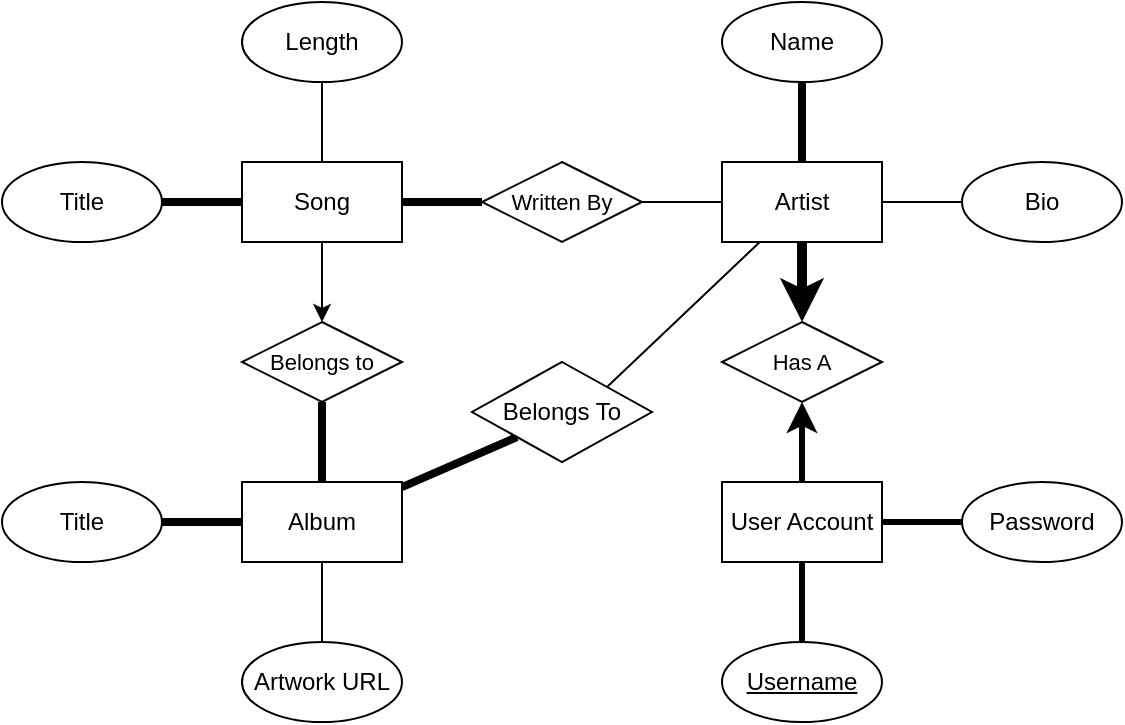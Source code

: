 <mxfile>
    <diagram id="92PUE27hI0z82dehjiVi" name="Page-1">
        <mxGraphModel dx="922" dy="-487" grid="1" gridSize="10" guides="1" tooltips="1" connect="1" arrows="1" fold="1" page="1" pageScale="1" pageWidth="850" pageHeight="1100" math="0" shadow="0">
            <root>
                <mxCell id="0"/>
                <mxCell id="1" parent="0"/>
                <mxCell id="126" value="Song" style="rounded=0;whiteSpace=wrap;html=1;" parent="1" vertex="1">
                    <mxGeometry x="280" y="1320" width="80" height="40" as="geometry"/>
                </mxCell>
                <mxCell id="127" style="edgeStyle=orthogonalEdgeStyle;rounded=0;orthogonalLoop=1;jettySize=auto;html=1;exitX=1;exitY=0.5;exitDx=0;exitDy=0;entryX=0;entryY=0.5;entryDx=0;entryDy=0;endArrow=none;endFill=0;strokeWidth=4;" parent="1" source="128" target="126" edge="1">
                    <mxGeometry relative="1" as="geometry"/>
                </mxCell>
                <mxCell id="128" value="Title" style="ellipse;whiteSpace=wrap;html=1;" parent="1" vertex="1">
                    <mxGeometry x="160" y="1320" width="80" height="40" as="geometry"/>
                </mxCell>
                <mxCell id="129" style="edgeStyle=orthogonalEdgeStyle;rounded=0;orthogonalLoop=1;jettySize=auto;html=1;exitX=0.5;exitY=1;exitDx=0;exitDy=0;entryX=0.5;entryY=0;entryDx=0;entryDy=0;endArrow=none;endFill=0;" parent="1" source="130" target="126" edge="1">
                    <mxGeometry relative="1" as="geometry"/>
                </mxCell>
                <mxCell id="130" value="Length" style="ellipse;whiteSpace=wrap;html=1;" parent="1" vertex="1">
                    <mxGeometry x="280" y="1240" width="80" height="40" as="geometry"/>
                </mxCell>
                <mxCell id="131" value="" style="edgeStyle=orthogonalEdgeStyle;rounded=0;orthogonalLoop=1;jettySize=auto;html=1;endArrow=none;endFill=0;exitX=0.5;exitY=0;exitDx=0;exitDy=0;startArrow=classic;startFill=1;" parent="1" source="132" target="126" edge="1">
                    <mxGeometry relative="1" as="geometry">
                        <mxPoint x="320" y="1400" as="sourcePoint"/>
                    </mxGeometry>
                </mxCell>
                <mxCell id="132" value="&lt;font style=&quot;font-size: 11px&quot;&gt;Belongs to&lt;/font&gt;" style="rhombus;whiteSpace=wrap;html=1;" parent="1" vertex="1">
                    <mxGeometry x="280" y="1400" width="80" height="40" as="geometry"/>
                </mxCell>
                <mxCell id="133" value="" style="edgeStyle=none;rounded=0;orthogonalLoop=1;jettySize=auto;html=1;endArrow=none;endFill=0;strokeWidth=4;" parent="1" source="134" target="132" edge="1">
                    <mxGeometry relative="1" as="geometry"/>
                </mxCell>
                <mxCell id="164" style="edgeStyle=none;html=1;entryX=0;entryY=1;entryDx=0;entryDy=0;endArrow=none;endFill=0;strokeWidth=4;" edge="1" parent="1" source="134" target="163">
                    <mxGeometry relative="1" as="geometry"/>
                </mxCell>
                <mxCell id="134" value="Album" style="rounded=0;whiteSpace=wrap;html=1;" parent="1" vertex="1">
                    <mxGeometry x="280" y="1480" width="80" height="40" as="geometry"/>
                </mxCell>
                <mxCell id="135" value="" style="edgeStyle=none;rounded=0;orthogonalLoop=1;jettySize=auto;html=1;endArrow=none;endFill=0;strokeWidth=4;" parent="1" source="136" target="134" edge="1">
                    <mxGeometry relative="1" as="geometry"/>
                </mxCell>
                <mxCell id="136" value="Title" style="ellipse;whiteSpace=wrap;html=1;" parent="1" vertex="1">
                    <mxGeometry x="160" y="1480" width="80" height="40" as="geometry"/>
                </mxCell>
                <mxCell id="137" value="" style="edgeStyle=none;rounded=0;orthogonalLoop=1;jettySize=auto;html=1;endArrow=none;endFill=0;" parent="1" source="138" target="134" edge="1">
                    <mxGeometry relative="1" as="geometry"/>
                </mxCell>
                <mxCell id="138" value="Artwork URL" style="ellipse;whiteSpace=wrap;html=1;" parent="1" vertex="1">
                    <mxGeometry x="280" y="1560" width="80" height="40" as="geometry"/>
                </mxCell>
                <mxCell id="139" value="" style="edgeStyle=none;rounded=0;orthogonalLoop=1;jettySize=auto;html=1;endArrow=none;endFill=0;strokeWidth=4;" parent="1" source="140" target="126" edge="1">
                    <mxGeometry relative="1" as="geometry"/>
                </mxCell>
                <mxCell id="140" value="&lt;font style=&quot;font-size: 11px&quot;&gt;Written By&lt;/font&gt;" style="rhombus;whiteSpace=wrap;html=1;" parent="1" vertex="1">
                    <mxGeometry x="400" y="1320" width="80" height="40" as="geometry"/>
                </mxCell>
                <mxCell id="141" value="" style="edgeStyle=none;rounded=0;orthogonalLoop=1;jettySize=auto;html=1;endArrow=none;endFill=0;" parent="1" source="142" target="140" edge="1">
                    <mxGeometry relative="1" as="geometry"/>
                </mxCell>
                <mxCell id="165" style="edgeStyle=none;html=1;entryX=1;entryY=0;entryDx=0;entryDy=0;endArrow=none;endFill=0;strokeWidth=1;" edge="1" parent="1" source="142" target="163">
                    <mxGeometry relative="1" as="geometry"/>
                </mxCell>
                <mxCell id="166" value="" style="edgeStyle=none;html=1;endArrow=classic;endFill=1;strokeWidth=5;" edge="1" parent="1" source="142" target="155">
                    <mxGeometry relative="1" as="geometry"/>
                </mxCell>
                <mxCell id="142" value="Artist" style="rounded=0;whiteSpace=wrap;html=1;" parent="1" vertex="1">
                    <mxGeometry x="520" y="1320" width="80" height="40" as="geometry"/>
                </mxCell>
                <mxCell id="143" value="" style="edgeStyle=none;rounded=0;orthogonalLoop=1;jettySize=auto;html=1;endArrow=none;endFill=0;strokeWidth=4;" parent="1" source="144" target="142" edge="1">
                    <mxGeometry relative="1" as="geometry"/>
                </mxCell>
                <mxCell id="144" value="Name" style="ellipse;whiteSpace=wrap;html=1;" parent="1" vertex="1">
                    <mxGeometry x="520" y="1240" width="80" height="40" as="geometry"/>
                </mxCell>
                <mxCell id="145" value="" style="edgeStyle=none;rounded=0;orthogonalLoop=1;jettySize=auto;html=1;endArrow=none;endFill=0;" parent="1" source="146" target="142" edge="1">
                    <mxGeometry relative="1" as="geometry"/>
                </mxCell>
                <mxCell id="146" value="Bio" style="ellipse;whiteSpace=wrap;html=1;" parent="1" vertex="1">
                    <mxGeometry x="640" y="1320" width="80" height="40" as="geometry"/>
                </mxCell>
                <mxCell id="155" value="&lt;font style=&quot;font-size: 11px&quot;&gt;Has A&lt;/font&gt;" style="rhombus;whiteSpace=wrap;html=1;" parent="1" vertex="1">
                    <mxGeometry x="520" y="1400" width="80" height="40" as="geometry"/>
                </mxCell>
                <mxCell id="156" value="" style="edgeStyle=none;rounded=0;orthogonalLoop=1;jettySize=auto;html=1;endArrow=classic;endFill=1;strokeWidth=3;" parent="1" source="157" target="155" edge="1">
                    <mxGeometry relative="1" as="geometry"/>
                </mxCell>
                <mxCell id="157" value="User Account" style="rounded=0;whiteSpace=wrap;html=1;" parent="1" vertex="1">
                    <mxGeometry x="520" y="1480" width="80" height="40" as="geometry"/>
                </mxCell>
                <mxCell id="158" style="edgeStyle=none;rounded=0;orthogonalLoop=1;jettySize=auto;html=1;exitX=0.5;exitY=0;exitDx=0;exitDy=0;entryX=0.5;entryY=1;entryDx=0;entryDy=0;endArrow=none;endFill=0;strokeWidth=3;" parent="1" source="159" target="157" edge="1">
                    <mxGeometry relative="1" as="geometry"/>
                </mxCell>
                <mxCell id="159" value="&lt;u&gt;Username&lt;/u&gt;" style="ellipse;whiteSpace=wrap;html=1;" parent="1" vertex="1">
                    <mxGeometry x="520" y="1560" width="80" height="40" as="geometry"/>
                </mxCell>
                <mxCell id="160" style="edgeStyle=none;rounded=0;orthogonalLoop=1;jettySize=auto;html=1;exitX=0;exitY=0.5;exitDx=0;exitDy=0;entryX=1;entryY=0.5;entryDx=0;entryDy=0;endArrow=none;endFill=0;strokeWidth=3;" parent="1" source="161" target="157" edge="1">
                    <mxGeometry relative="1" as="geometry"/>
                </mxCell>
                <mxCell id="161" value="Password" style="ellipse;whiteSpace=wrap;html=1;" parent="1" vertex="1">
                    <mxGeometry x="640" y="1480" width="80" height="40" as="geometry"/>
                </mxCell>
                <mxCell id="163" value="Belongs To" style="rhombus;whiteSpace=wrap;html=1;" vertex="1" parent="1">
                    <mxGeometry x="395" y="1420" width="90" height="50" as="geometry"/>
                </mxCell>
            </root>
        </mxGraphModel>
    </diagram>
</mxfile>